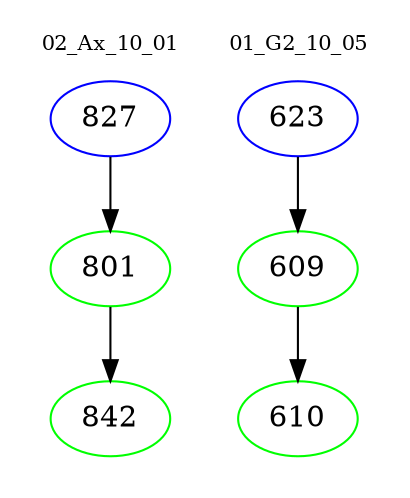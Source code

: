 digraph{
subgraph cluster_0 {
color = white
label = "02_Ax_10_01";
fontsize=10;
T0_827 [label="827", color="blue"]
T0_827 -> T0_801 [color="black"]
T0_801 [label="801", color="green"]
T0_801 -> T0_842 [color="black"]
T0_842 [label="842", color="green"]
}
subgraph cluster_1 {
color = white
label = "01_G2_10_05";
fontsize=10;
T1_623 [label="623", color="blue"]
T1_623 -> T1_609 [color="black"]
T1_609 [label="609", color="green"]
T1_609 -> T1_610 [color="black"]
T1_610 [label="610", color="green"]
}
}
